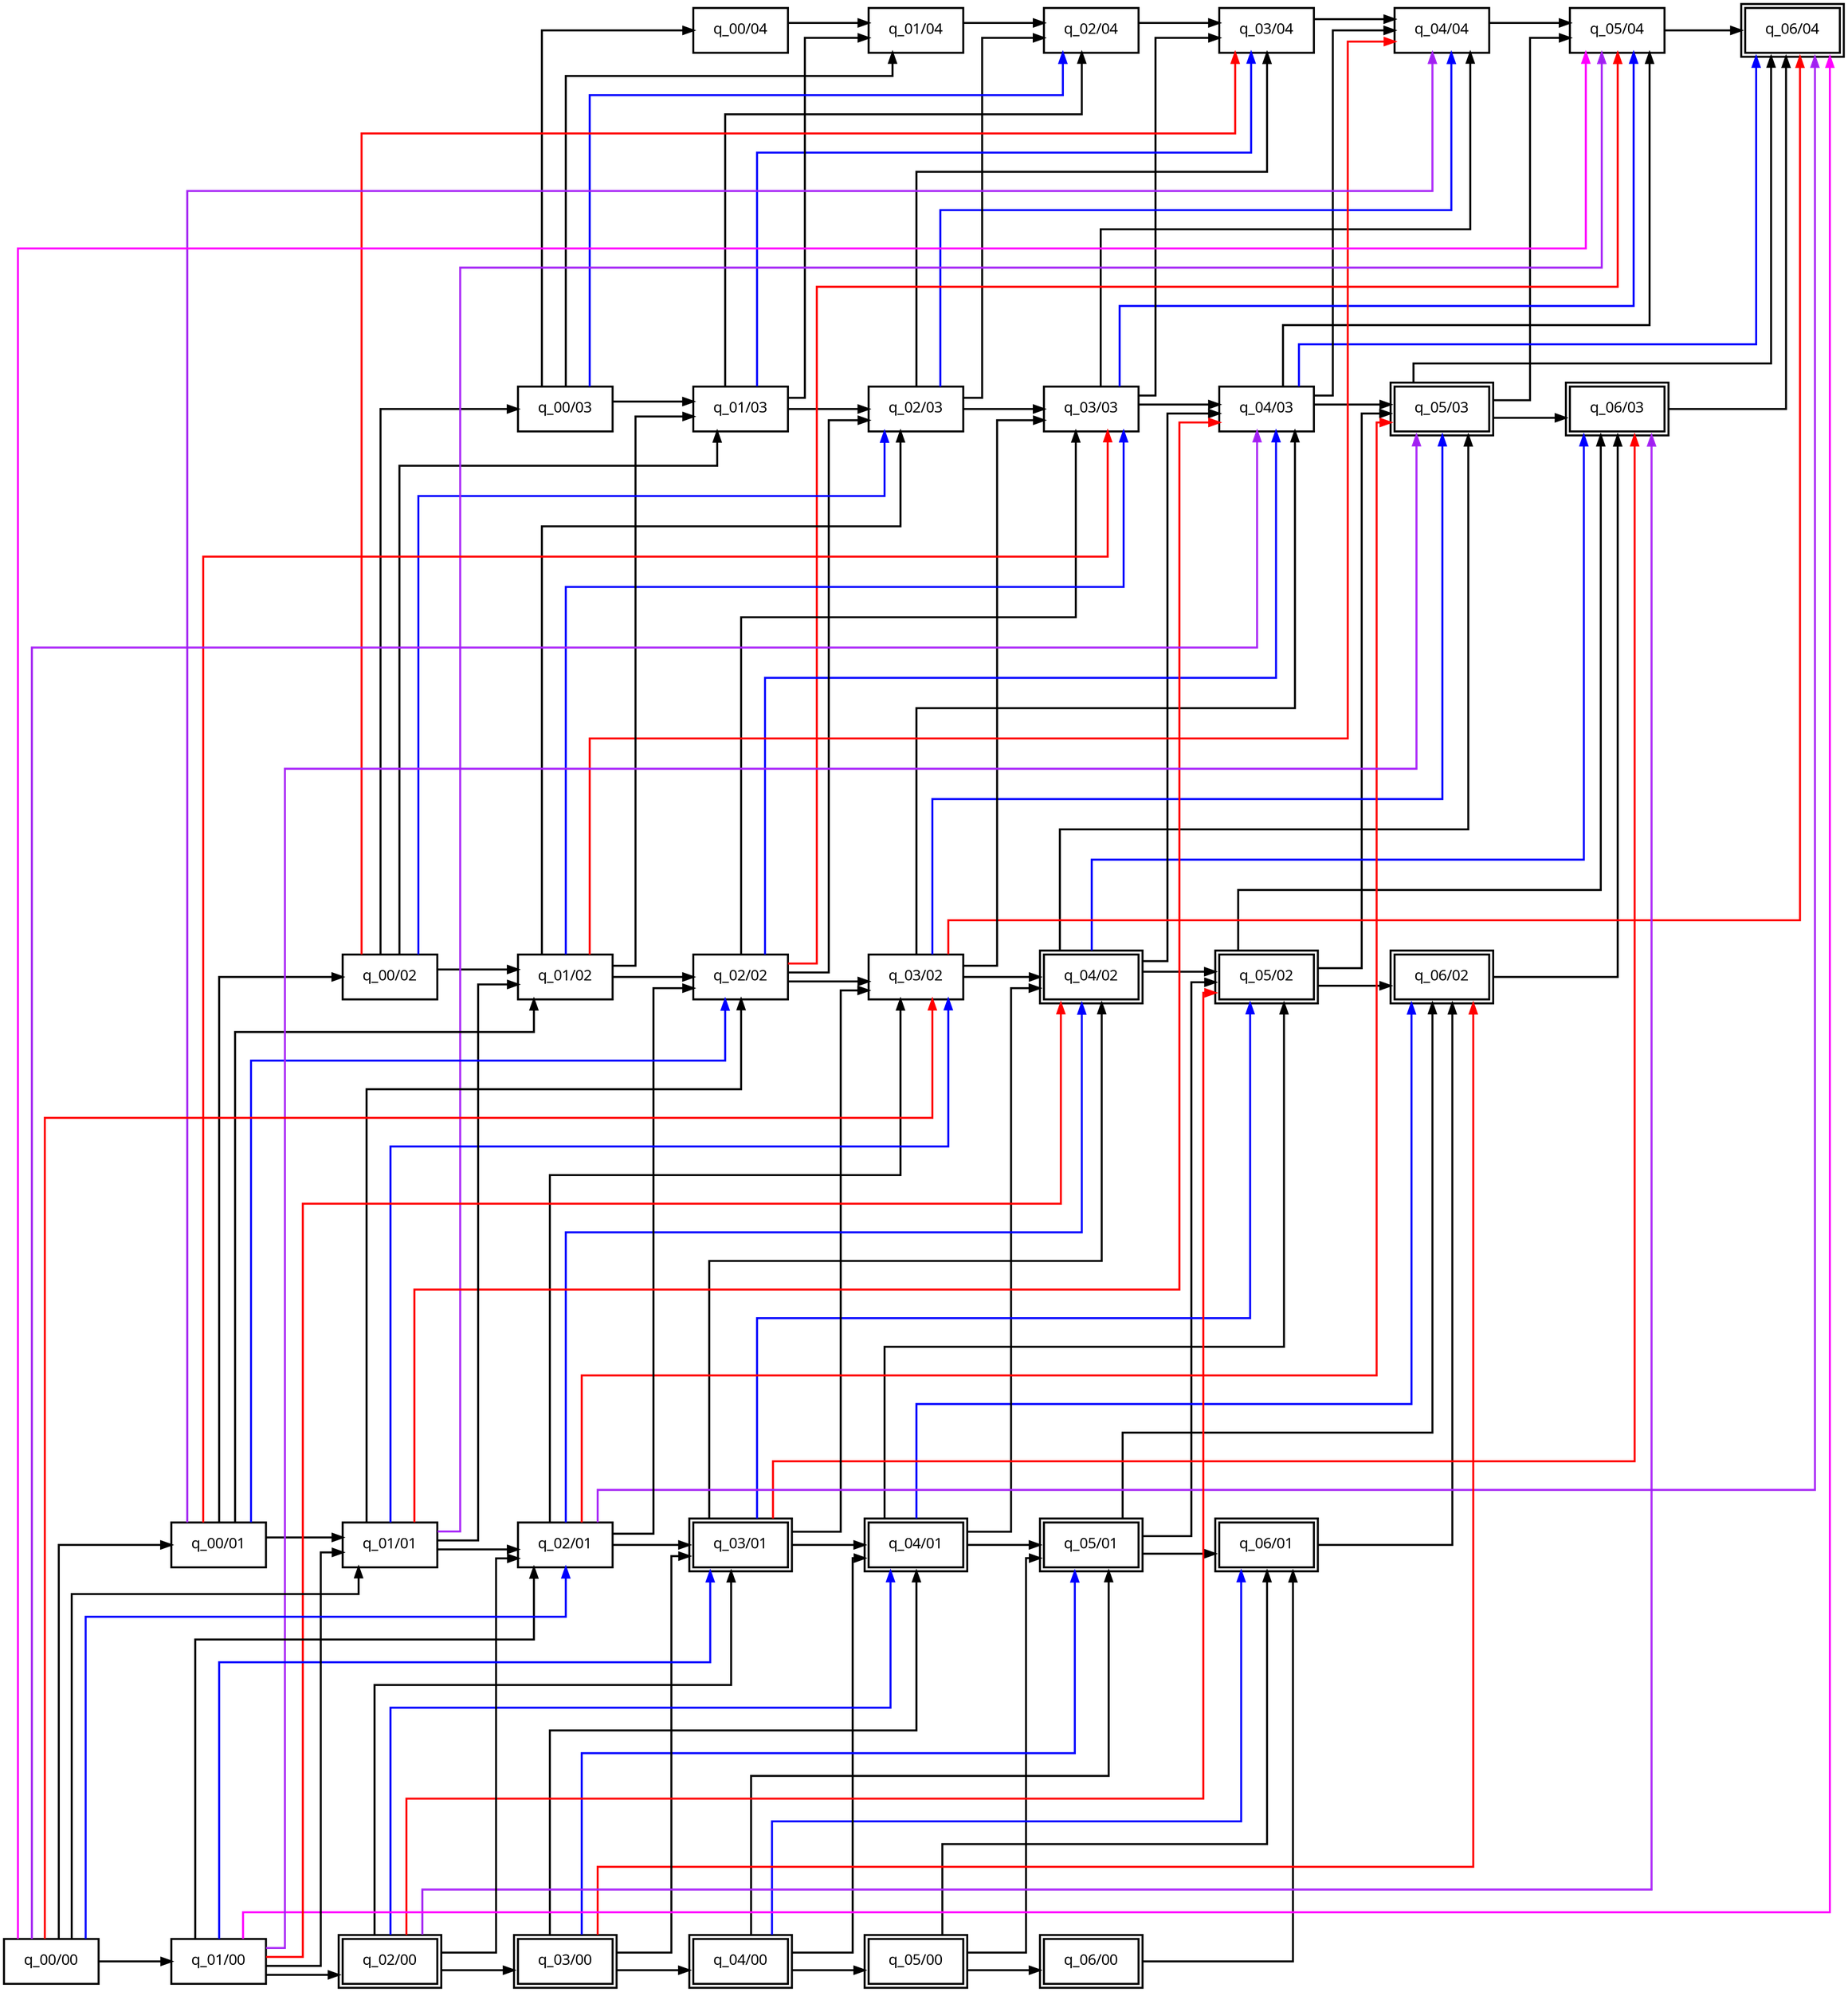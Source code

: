       strict digraph {
          nodesep=0.25;
          splines=ortho;
          graph ["concentrate"="false","rankdir"="LR","bgcolor"="transparent","margin"="0.0","compound"="true","nslimit"="20"]
          "q_06/04" [group=4]["color"="black","fontcolor"="black","fontname"="JetBrains Mono","fontsize"="15","penwidth"="2.0","shape"="rect",peripheries=2, margin="0.28,0.2"]
"q_05/04" [group=4]["color"="black","fontcolor"="black","fontname"="JetBrains Mono","fontsize"="15","penwidth"="2.0","shape"="rect", margin="0.28,0.2"]
"q_04/04" [group=4]["color"="black","fontcolor"="black","fontname"="JetBrains Mono","fontsize"="15","penwidth"="2.0","shape"="rect", margin="0.28,0.2"]
"q_03/04" [group=4]["color"="black","fontcolor"="black","fontname"="JetBrains Mono","fontsize"="15","penwidth"="2.0","shape"="rect", margin="0.28,0.2"]
"q_02/04" [group=4]["color"="black","fontcolor"="black","fontname"="JetBrains Mono","fontsize"="15","penwidth"="2.0","shape"="rect", margin="0.28,0.2"]
"q_01/04" [group=4]["color"="black","fontcolor"="black","fontname"="JetBrains Mono","fontsize"="15","penwidth"="2.0","shape"="rect", margin="0.28,0.2"]
"q_00/04" [group=4]["color"="black","fontcolor"="black","fontname"="JetBrains Mono","fontsize"="15","penwidth"="2.0","shape"="rect", margin="0.28,0.2"]
"q_06/03" [group=3]["color"="black","fontcolor"="black","fontname"="JetBrains Mono","fontsize"="15","penwidth"="2.0","shape"="rect",peripheries=2, margin="0.28,0.2"]
"q_05/03" [group=3]["color"="black","fontcolor"="black","fontname"="JetBrains Mono","fontsize"="15","penwidth"="2.0","shape"="rect",peripheries=2, margin="0.28,0.2"]
"q_04/03" [group=3]["color"="black","fontcolor"="black","fontname"="JetBrains Mono","fontsize"="15","penwidth"="2.0","shape"="rect", margin="0.28,0.2"]
"q_03/03" [group=3]["color"="black","fontcolor"="black","fontname"="JetBrains Mono","fontsize"="15","penwidth"="2.0","shape"="rect", margin="0.28,0.2"]
"q_02/03" [group=3]["color"="black","fontcolor"="black","fontname"="JetBrains Mono","fontsize"="15","penwidth"="2.0","shape"="rect", margin="0.28,0.2"]
"q_01/03" [group=3]["color"="black","fontcolor"="black","fontname"="JetBrains Mono","fontsize"="15","penwidth"="2.0","shape"="rect", margin="0.28,0.2"]
"q_00/03" [group=3]["color"="black","fontcolor"="black","fontname"="JetBrains Mono","fontsize"="15","penwidth"="2.0","shape"="rect", margin="0.28,0.2"]
"q_06/02" [group=2]["color"="black","fontcolor"="black","fontname"="JetBrains Mono","fontsize"="15","penwidth"="2.0","shape"="rect",peripheries=2, margin="0.28,0.2"]
"q_05/02" [group=2]["color"="black","fontcolor"="black","fontname"="JetBrains Mono","fontsize"="15","penwidth"="2.0","shape"="rect",peripheries=2, margin="0.28,0.2"]
"q_04/02" [group=2]["color"="black","fontcolor"="black","fontname"="JetBrains Mono","fontsize"="15","penwidth"="2.0","shape"="rect",peripheries=2, margin="0.28,0.2"]
"q_03/02" [group=2]["color"="black","fontcolor"="black","fontname"="JetBrains Mono","fontsize"="15","penwidth"="2.0","shape"="rect", margin="0.28,0.2"]
"q_02/02" [group=2]["color"="black","fontcolor"="black","fontname"="JetBrains Mono","fontsize"="15","penwidth"="2.0","shape"="rect", margin="0.28,0.2"]
"q_01/02" [group=2]["color"="black","fontcolor"="black","fontname"="JetBrains Mono","fontsize"="15","penwidth"="2.0","shape"="rect", margin="0.28,0.2"]
"q_00/02" [group=2]["color"="black","fontcolor"="black","fontname"="JetBrains Mono","fontsize"="15","penwidth"="2.0","shape"="rect", margin="0.28,0.2"]
"q_06/01" [group=1]["color"="black","fontcolor"="black","fontname"="JetBrains Mono","fontsize"="15","penwidth"="2.0","shape"="rect",peripheries=2, margin="0.28,0.2"]
"q_05/01" [group=1]["color"="black","fontcolor"="black","fontname"="JetBrains Mono","fontsize"="15","penwidth"="2.0","shape"="rect",peripheries=2, margin="0.28,0.2"]
"q_04/01" [group=1]["color"="black","fontcolor"="black","fontname"="JetBrains Mono","fontsize"="15","penwidth"="2.0","shape"="rect",peripheries=2, margin="0.28,0.2"]
"q_03/01" [group=1]["color"="black","fontcolor"="black","fontname"="JetBrains Mono","fontsize"="15","penwidth"="2.0","shape"="rect",peripheries=2, margin="0.28,0.2"]
"q_02/01" [group=1]["color"="black","fontcolor"="black","fontname"="JetBrains Mono","fontsize"="15","penwidth"="2.0","shape"="rect", margin="0.28,0.2"]
"q_01/01" [group=1]["color"="black","fontcolor"="black","fontname"="JetBrains Mono","fontsize"="15","penwidth"="2.0","shape"="rect", margin="0.28,0.2"]
"q_00/01" [group=1]["color"="black","fontcolor"="black","fontname"="JetBrains Mono","fontsize"="15","penwidth"="2.0","shape"="rect", margin="0.28,0.2"]
"q_06/00" [group=0]["color"="black","fontcolor"="black","fontname"="JetBrains Mono","fontsize"="15","penwidth"="2.0","shape"="rect",peripheries=2, margin="0.28,0.2"]
"q_05/00" [group=0]["color"="black","fontcolor"="black","fontname"="JetBrains Mono","fontsize"="15","penwidth"="2.0","shape"="rect",peripheries=2, margin="0.28,0.2"]
"q_04/00" [group=0]["color"="black","fontcolor"="black","fontname"="JetBrains Mono","fontsize"="15","penwidth"="2.0","shape"="rect",peripheries=2, margin="0.28,0.2"]
"q_03/00" [group=0]["color"="black","fontcolor"="black","fontname"="JetBrains Mono","fontsize"="15","penwidth"="2.0","shape"="rect",peripheries=2, margin="0.28,0.2"]
"q_02/00" [group=0]["color"="black","fontcolor"="black","fontname"="JetBrains Mono","fontsize"="15","penwidth"="2.0","shape"="rect",peripheries=2, margin="0.28,0.2"]
"q_01/00" [group=0]["color"="black","fontcolor"="black","fontname"="JetBrains Mono","fontsize"="15","penwidth"="2.0","shape"="rect", margin="0.28,0.2"]
"q_00/00" [group=0]["color"="black","fontcolor"="black","fontname"="JetBrains Mono","fontsize"="15","penwidth"="2.0","shape"="rect", margin="0.28,0.2"]
      "q_00/00" -> "q_00/01" ["arrowhead"="normal", minlen="2.5", "penwidth"="2.0", color=black]
"q_00/01" -> "q_00/02" ["arrowhead"="normal", minlen="2.5", "penwidth"="2.0", color=black]
"q_00/02" -> "q_00/03" ["arrowhead"="normal", minlen="2.5", "penwidth"="2.0", color=black]
"q_00/03" -> "q_00/04" ["arrowhead"="normal", minlen="2.5", "penwidth"="2.0", color=black]
"q_01/00" -> "q_01/01" ["arrowhead"="normal", minlen="2.5", "penwidth"="2.0", color=black]
"q_01/01" -> "q_01/02" ["arrowhead"="normal", minlen="2.5", "penwidth"="2.0", color=black]
"q_01/02" -> "q_01/03" ["arrowhead"="normal", minlen="2.5", "penwidth"="2.0", color=black]
"q_01/03" -> "q_01/04" ["arrowhead"="normal", minlen="2.5", "penwidth"="2.0", color=black]
"q_02/00" -> "q_02/01" ["arrowhead"="normal", minlen="2.5", "penwidth"="2.0", color=black]
"q_02/01" -> "q_02/02" ["arrowhead"="normal", minlen="2.5", "penwidth"="2.0", color=black]
"q_02/02" -> "q_02/03" ["arrowhead"="normal", minlen="2.5", "penwidth"="2.0", color=black]
"q_02/03" -> "q_02/04" ["arrowhead"="normal", minlen="2.5", "penwidth"="2.0", color=black]
"q_03/00" -> "q_03/01" ["arrowhead"="normal", minlen="2.5", "penwidth"="2.0", color=black]
"q_03/01" -> "q_03/02" ["arrowhead"="normal", minlen="2.5", "penwidth"="2.0", color=black]
"q_03/02" -> "q_03/03" ["arrowhead"="normal", minlen="2.5", "penwidth"="2.0", color=black]
"q_03/03" -> "q_03/04" ["arrowhead"="normal", minlen="2.5", "penwidth"="2.0", color=black]
"q_04/00" -> "q_04/01" ["arrowhead"="normal", minlen="2.5", "penwidth"="2.0", color=black]
"q_04/01" -> "q_04/02" ["arrowhead"="normal", minlen="2.5", "penwidth"="2.0", color=black]
"q_04/02" -> "q_04/03" ["arrowhead"="normal", minlen="2.5", "penwidth"="2.0", color=black]
"q_04/03" -> "q_04/04" ["arrowhead"="normal", minlen="2.5", "penwidth"="2.0", color=black]
"q_05/00" -> "q_05/01" ["arrowhead"="normal", minlen="2.5", "penwidth"="2.0", color=black]
"q_05/01" -> "q_05/02" ["arrowhead"="normal", minlen="2.5", "penwidth"="2.0", color=black]
"q_05/02" -> "q_05/03" ["arrowhead"="normal", minlen="2.5", "penwidth"="2.0", color=black]
"q_05/03" -> "q_05/04" ["arrowhead"="normal", minlen="2.5", "penwidth"="2.0", color=black]
"q_06/00" -> "q_06/01" ["arrowhead"="normal", minlen="2.5", "penwidth"="2.0", color=black]
"q_06/01" -> "q_06/02" ["arrowhead"="normal", minlen="2.5", "penwidth"="2.0", color=black]
"q_06/02" -> "q_06/03" ["arrowhead"="normal", minlen="2.5", "penwidth"="2.0", color=black]
"q_06/03" -> "q_06/04" ["arrowhead"="normal", minlen="2.5", "penwidth"="2.0", color=black]
"q_00/00" -> "q_01/01" ["arrowhead"="normal", minlen="2.5", "penwidth"="2.0", color=black]
"q_00/01" -> "q_01/02" ["arrowhead"="normal", minlen="2.5", "penwidth"="2.0", color=black]
"q_00/02" -> "q_01/03" ["arrowhead"="normal", minlen="2.5", "penwidth"="2.0", color=black]
"q_00/03" -> "q_01/04" ["arrowhead"="normal", minlen="2.5", "penwidth"="2.0", color=black]
"q_01/00" -> "q_02/01" ["arrowhead"="normal", minlen="2.5", "penwidth"="2.0", color=black]
"q_01/01" -> "q_02/02" ["arrowhead"="normal", minlen="2.5", "penwidth"="2.0", color=black]
"q_01/02" -> "q_02/03" ["arrowhead"="normal", minlen="2.5", "penwidth"="2.0", color=black]
"q_01/03" -> "q_02/04" ["arrowhead"="normal", minlen="2.5", "penwidth"="2.0", color=black]
"q_02/00" -> "q_03/01" ["arrowhead"="normal", minlen="2.5", "penwidth"="2.0", color=black]
"q_02/01" -> "q_03/02" ["arrowhead"="normal", minlen="2.5", "penwidth"="2.0", color=black]
"q_02/02" -> "q_03/03" ["arrowhead"="normal", minlen="2.5", "penwidth"="2.0", color=black]
"q_02/03" -> "q_03/04" ["arrowhead"="normal", minlen="2.5", "penwidth"="2.0", color=black]
"q_03/00" -> "q_04/01" ["arrowhead"="normal", minlen="2.5", "penwidth"="2.0", color=black]
"q_03/01" -> "q_04/02" ["arrowhead"="normal", minlen="2.5", "penwidth"="2.0", color=black]
"q_03/02" -> "q_04/03" ["arrowhead"="normal", minlen="2.5", "penwidth"="2.0", color=black]
"q_03/03" -> "q_04/04" ["arrowhead"="normal", minlen="2.5", "penwidth"="2.0", color=black]
"q_04/00" -> "q_05/01" ["arrowhead"="normal", minlen="2.5", "penwidth"="2.0", color=black]
"q_04/01" -> "q_05/02" ["arrowhead"="normal", minlen="2.5", "penwidth"="2.0", color=black]
"q_04/02" -> "q_05/03" ["arrowhead"="normal", minlen="2.5", "penwidth"="2.0", color=black]
"q_04/03" -> "q_05/04" ["arrowhead"="normal", minlen="2.5", "penwidth"="2.0", color=black]
"q_05/00" -> "q_06/01" ["arrowhead"="normal", minlen="2.5", "penwidth"="2.0", color=black]
"q_05/01" -> "q_06/02" ["arrowhead"="normal", minlen="2.5", "penwidth"="2.0", color=black]
"q_05/02" -> "q_06/03" ["arrowhead"="normal", minlen="2.5", "penwidth"="2.0", color=black]
"q_05/03" -> "q_06/04" ["arrowhead"="normal", minlen="2.5", "penwidth"="2.0", color=black]
"q_00/00" -> "q_01/00" ["arrowhead"="normal", minlen="2.5", "penwidth"="2.0", color=black]
"q_00/01" -> "q_01/01" ["arrowhead"="normal", minlen="2.5", "penwidth"="2.0", color=black]
"q_00/02" -> "q_01/02" ["arrowhead"="normal", minlen="2.5", "penwidth"="2.0", color=black]
"q_00/03" -> "q_01/03" ["arrowhead"="normal", minlen="2.5", "penwidth"="2.0", color=black]
"q_00/04" -> "q_01/04" ["arrowhead"="normal", minlen="2.5", "penwidth"="2.0", color=black]
"q_01/00" -> "q_02/00" ["arrowhead"="normal", minlen="2.5", "penwidth"="2.0", color=black]
"q_01/01" -> "q_02/01" ["arrowhead"="normal", minlen="2.5", "penwidth"="2.0", color=black]
"q_01/02" -> "q_02/02" ["arrowhead"="normal", minlen="2.5", "penwidth"="2.0", color=black]
"q_01/03" -> "q_02/03" ["arrowhead"="normal", minlen="2.5", "penwidth"="2.0", color=black]
"q_01/04" -> "q_02/04" ["arrowhead"="normal", minlen="2.5", "penwidth"="2.0", color=black]
"q_02/00" -> "q_03/00" ["arrowhead"="normal", minlen="2.5", "penwidth"="2.0", color=black]
"q_02/01" -> "q_03/01" ["arrowhead"="normal", minlen="2.5", "penwidth"="2.0", color=black]
"q_02/02" -> "q_03/02" ["arrowhead"="normal", minlen="2.5", "penwidth"="2.0", color=black]
"q_02/03" -> "q_03/03" ["arrowhead"="normal", minlen="2.5", "penwidth"="2.0", color=black]
"q_02/04" -> "q_03/04" ["arrowhead"="normal", minlen="2.5", "penwidth"="2.0", color=black]
"q_03/00" -> "q_04/00" ["arrowhead"="normal", minlen="2.5", "penwidth"="2.0", color=black]
"q_03/01" -> "q_04/01" ["arrowhead"="normal", minlen="2.5", "penwidth"="2.0", color=black]
"q_03/02" -> "q_04/02" ["arrowhead"="normal", minlen="2.5", "penwidth"="2.0", color=black]
"q_03/03" -> "q_04/03" ["arrowhead"="normal", minlen="2.5", "penwidth"="2.0", color=black]
"q_03/04" -> "q_04/04" ["arrowhead"="normal", minlen="2.5", "penwidth"="2.0", color=black]
"q_04/00" -> "q_05/00" ["arrowhead"="normal", minlen="2.5", "penwidth"="2.0", color=black]
"q_04/01" -> "q_05/01" ["arrowhead"="normal", minlen="2.5", "penwidth"="2.0", color=black]
"q_04/02" -> "q_05/02" ["arrowhead"="normal", minlen="2.5", "penwidth"="2.0", color=black]
"q_04/03" -> "q_05/03" ["arrowhead"="normal", minlen="2.5", "penwidth"="2.0", color=black]
"q_04/04" -> "q_05/04" ["arrowhead"="normal", minlen="2.5", "penwidth"="2.0", color=black]
"q_05/00" -> "q_06/00" ["arrowhead"="normal", minlen="2.5", "penwidth"="2.0", color=black]
"q_05/01" -> "q_06/01" ["arrowhead"="normal", minlen="2.5", "penwidth"="2.0", color=black]
"q_05/02" -> "q_06/02" ["arrowhead"="normal", minlen="2.5", "penwidth"="2.0", color=black]
"q_05/03" -> "q_06/03" ["arrowhead"="normal", minlen="2.5", "penwidth"="2.0", color=black]
"q_05/04" -> "q_06/04" ["arrowhead"="normal", minlen="2.5", "penwidth"="2.0", color=black]
"q_00/00" -> "q_02/01" ["arrowhead"="normal", minlen="2.5", "penwidth"="2.0", color=blue]
"q_00/01" -> "q_02/02" ["arrowhead"="normal", minlen="2.5", "penwidth"="2.0", color=blue]
"q_00/02" -> "q_02/03" ["arrowhead"="normal", minlen="2.5", "penwidth"="2.0", color=blue]
"q_00/03" -> "q_02/04" ["arrowhead"="normal", minlen="2.5", "penwidth"="2.0", color=blue]
"q_00/00" -> "q_03/02" ["arrowhead"="normal", minlen="2.5", "penwidth"="2.0", color=red]
"q_00/01" -> "q_03/03" ["arrowhead"="normal", minlen="2.5", "penwidth"="2.0", color=red]
"q_00/02" -> "q_03/04" ["arrowhead"="normal", minlen="2.5", "penwidth"="2.0", color=red]
"q_00/00" -> "q_04/03" ["arrowhead"="normal", minlen="2.5", "penwidth"="2.0", color=purple]
"q_00/01" -> "q_04/04" ["arrowhead"="normal", minlen="2.5", "penwidth"="2.0", color=purple]
"q_00/00" -> "q_05/04" ["arrowhead"="normal", minlen="2.5", "penwidth"="2.0", color=fuchsia]
"q_01/00" -> "q_03/01" ["arrowhead"="normal", minlen="2.5", "penwidth"="2.0", color=blue]
"q_01/01" -> "q_03/02" ["arrowhead"="normal", minlen="2.5", "penwidth"="2.0", color=blue]
"q_01/02" -> "q_03/03" ["arrowhead"="normal", minlen="2.5", "penwidth"="2.0", color=blue]
"q_01/03" -> "q_03/04" ["arrowhead"="normal", minlen="2.5", "penwidth"="2.0", color=blue]
"q_01/00" -> "q_04/02" ["arrowhead"="normal", minlen="2.5", "penwidth"="2.0", color=red]
"q_01/01" -> "q_04/03" ["arrowhead"="normal", minlen="2.5", "penwidth"="2.0", color=red]
"q_01/02" -> "q_04/04" ["arrowhead"="normal", minlen="2.5", "penwidth"="2.0", color=red]
"q_01/00" -> "q_05/03" ["arrowhead"="normal", minlen="2.5", "penwidth"="2.0", color=purple]
"q_01/01" -> "q_05/04" ["arrowhead"="normal", minlen="2.5", "penwidth"="2.0", color=purple]
"q_01/00" -> "q_06/04" ["arrowhead"="normal", minlen="2.5", "penwidth"="2.0", color=fuchsia]
"q_02/00" -> "q_04/01" ["arrowhead"="normal", minlen="2.5", "penwidth"="2.0", color=blue]
"q_02/01" -> "q_04/02" ["arrowhead"="normal", minlen="2.5", "penwidth"="2.0", color=blue]
"q_02/02" -> "q_04/03" ["arrowhead"="normal", minlen="2.5", "penwidth"="2.0", color=blue]
"q_02/03" -> "q_04/04" ["arrowhead"="normal", minlen="2.5", "penwidth"="2.0", color=blue]
"q_02/00" -> "q_05/02" ["arrowhead"="normal", minlen="2.5", "penwidth"="2.0", color=red]
"q_02/01" -> "q_05/03" ["arrowhead"="normal", minlen="2.5", "penwidth"="2.0", color=red]
"q_02/02" -> "q_05/04" ["arrowhead"="normal", minlen="2.5", "penwidth"="2.0", color=red]
"q_02/00" -> "q_06/03" ["arrowhead"="normal", minlen="2.5", "penwidth"="2.0", color=purple]
"q_02/01" -> "q_06/04" ["arrowhead"="normal", minlen="2.5", "penwidth"="2.0", color=purple]
"q_03/00" -> "q_05/01" ["arrowhead"="normal", minlen="2.5", "penwidth"="2.0", color=blue]
"q_03/01" -> "q_05/02" ["arrowhead"="normal", minlen="2.5", "penwidth"="2.0", color=blue]
"q_03/02" -> "q_05/03" ["arrowhead"="normal", minlen="2.5", "penwidth"="2.0", color=blue]
"q_03/03" -> "q_05/04" ["arrowhead"="normal", minlen="2.5", "penwidth"="2.0", color=blue]
"q_03/00" -> "q_06/02" ["arrowhead"="normal", minlen="2.5", "penwidth"="2.0", color=red]
"q_03/01" -> "q_06/03" ["arrowhead"="normal", minlen="2.5", "penwidth"="2.0", color=red]
"q_03/02" -> "q_06/04" ["arrowhead"="normal", minlen="2.5", "penwidth"="2.0", color=red]
"q_04/00" -> "q_06/01" ["arrowhead"="normal", minlen="2.5", "penwidth"="2.0", color=blue]
"q_04/01" -> "q_06/02" ["arrowhead"="normal", minlen="2.5", "penwidth"="2.0", color=blue]
"q_04/02" -> "q_06/03" ["arrowhead"="normal", minlen="2.5", "penwidth"="2.0", color=blue]
"q_04/03" -> "q_06/04" ["arrowhead"="normal", minlen="2.5", "penwidth"="2.0", color=blue]
      }